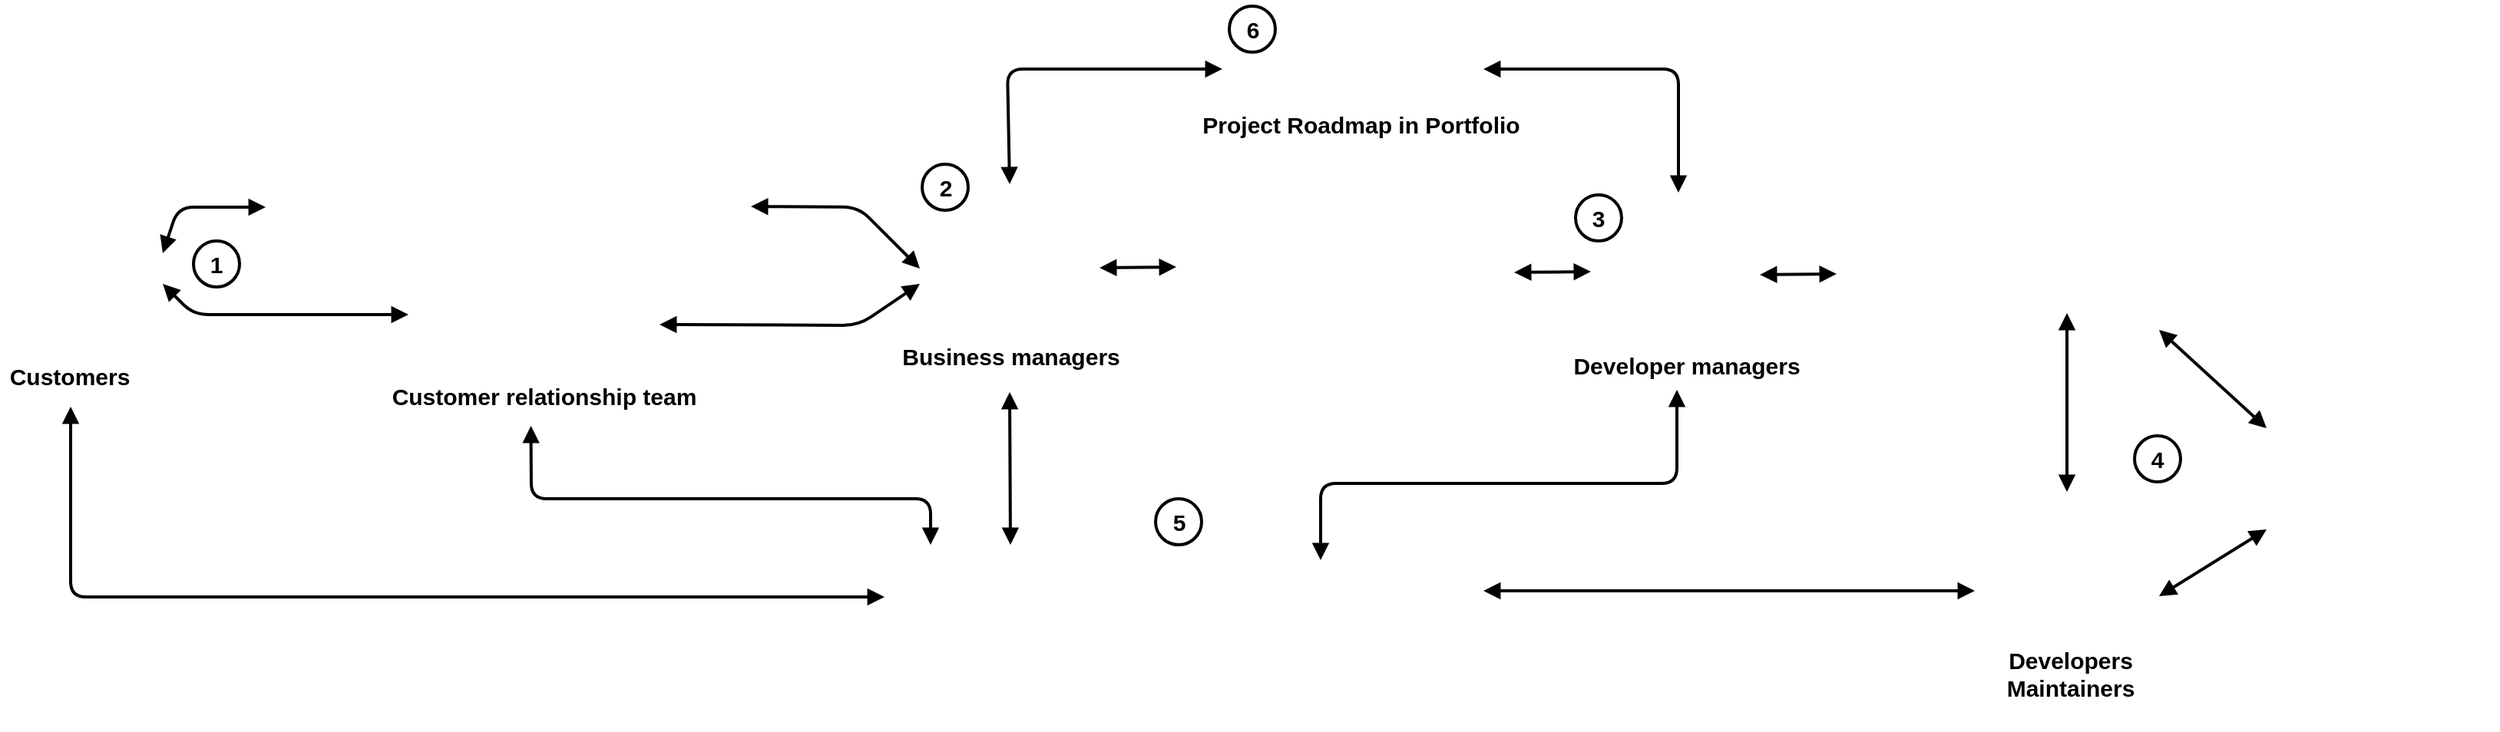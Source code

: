 <mxfile version="11.2.8" type="device" pages="1"><diagram id="eEf3KwOJ4LgGE2f5h_Y5" name="Page-1"><mxGraphModel dx="1596" dy="896" grid="1" gridSize="10" guides="1" tooltips="1" connect="1" arrows="1" fold="1" page="1" pageScale="1" pageWidth="850" pageHeight="1100" math="0" shadow="0"><root><mxCell id="0"/><mxCell id="1" parent="0"/><mxCell id="l-eGP7XbCTVID1U-I5d2-3" value="" style="shape=image;verticalLabelPosition=bottom;verticalAlign=top;imageAspect=0;image=https://www.atlassian.com/dam/jcr:5a7ca60f-cac3-4d01-95db-47caa5e58296/Jira%20Service%20Desk@2x-blue.png" vertex="1" parent="1"><mxGeometry x="233" y="195" width="279" height="30" as="geometry"/></mxCell><mxCell id="l-eGP7XbCTVID1U-I5d2-4" value="" style="endArrow=block;html=1;strokeColor=#000000;strokeWidth=2;endFill=1;startArrow=block;startFill=1;" edge="1" parent="1"><mxGeometry width="50" height="50" relative="1" as="geometry"><mxPoint x="140" y="240" as="sourcePoint"/><mxPoint x="207" y="210" as="targetPoint"/><Array as="points"><mxPoint x="150" y="210"/></Array></mxGeometry></mxCell><mxCell id="l-eGP7XbCTVID1U-I5d2-11" value="" style="shape=image;html=1;verticalAlign=top;verticalLabelPosition=bottom;labelBackgroundColor=#ffffff;imageAspect=0;aspect=fixed;image=https://cdn2.iconfinder.com/data/icons/essential-web-1-1/50/group-customers-team-contacts-family-128.png" vertex="1" parent="1"><mxGeometry x="37" y="210" width="84" height="84" as="geometry"/></mxCell><mxCell id="l-eGP7XbCTVID1U-I5d2-12" value="" style="shape=image;html=1;verticalAlign=top;verticalLabelPosition=bottom;labelBackgroundColor=#ffffff;imageAspect=0;aspect=fixed;image=https://cdn2.iconfinder.com/data/icons/essential-web-1-1/50/headset-customer-service-support-listen-128.png" vertex="1" parent="1"><mxGeometry x="352.5" y="252" width="70" height="70" as="geometry"/></mxCell><mxCell id="l-eGP7XbCTVID1U-I5d2-14" value="&lt;div style=&quot;font-size: 15px&quot; align=&quot;center&quot;&gt;&lt;b&gt;Customers&lt;/b&gt;&lt;/div&gt;" style="text;html=1;resizable=0;points=[];autosize=1;align=center;verticalAlign=top;spacingTop=-4;" vertex="1" parent="1"><mxGeometry x="34" y="309" width="90" height="20" as="geometry"/></mxCell><mxCell id="l-eGP7XbCTVID1U-I5d2-15" value="&lt;div style=&quot;font-size: 15px&quot; align=&quot;center&quot;&gt;&lt;b&gt;&lt;font style=&quot;font-size: 15px&quot;&gt;Customer relationship team&lt;/font&gt;&lt;/b&gt;&lt;/div&gt;&lt;div style=&quot;font-size: 15px&quot; align=&quot;center&quot;&gt;&lt;b&gt;&lt;font style=&quot;font-size: 15px&quot;&gt;&lt;br&gt;&lt;/font&gt;&lt;/b&gt;&lt;/div&gt;" style="text;html=1;resizable=0;points=[];autosize=1;align=center;verticalAlign=top;spacingTop=-4;strokeWidth=15;" vertex="1" parent="1"><mxGeometry x="282.5" y="322" width="210" height="30" as="geometry"/></mxCell><mxCell id="l-eGP7XbCTVID1U-I5d2-17" value="" style="shape=image;verticalLabelPosition=bottom;verticalAlign=top;imageAspect=0;image=https://www.cleito.com/images/jira_core_logo_new.png;strokeWidth=15;" vertex="1" parent="1"><mxGeometry x="810" y="212" width="341" height="80" as="geometry"/></mxCell><mxCell id="l-eGP7XbCTVID1U-I5d2-18" value="" style="endArrow=block;html=1;strokeColor=#000000;strokeWidth=2;endFill=1;startArrow=block;startFill=1;" edge="1" parent="1"><mxGeometry width="50" height="50" relative="1" as="geometry"><mxPoint x="523" y="209.5" as="sourcePoint"/><mxPoint x="633" y="250" as="targetPoint"/><Array as="points"><mxPoint x="593" y="210"/></Array></mxGeometry></mxCell><mxCell id="l-eGP7XbCTVID1U-I5d2-19" value="" style="endArrow=block;html=1;strokeColor=#000000;strokeWidth=2;endFill=1;startArrow=block;startFill=1;" edge="1" parent="1"><mxGeometry width="50" height="50" relative="1" as="geometry"><mxPoint x="463.5" y="286.5" as="sourcePoint"/><mxPoint x="633" y="260" as="targetPoint"/><Array as="points"><mxPoint x="593" y="287"/></Array></mxGeometry></mxCell><mxCell id="l-eGP7XbCTVID1U-I5d2-21" value="" style="shape=image;verticalLabelPosition=bottom;verticalAlign=top;imageAspect=0;image=https://wac-cdn.atlassian.com/dam/jcr:a22c9f02-b225-4e34-9f1d-e5ac0265e543/confluence_rgb_slate.png;strokeWidth=15;" vertex="1" parent="1"><mxGeometry x="616.5" y="440" width="370" height="47" as="geometry"/></mxCell><mxCell id="l-eGP7XbCTVID1U-I5d2-23" value="" style="shape=image;html=1;verticalAlign=top;verticalLabelPosition=bottom;labelBackgroundColor=#ffffff;imageAspect=0;aspect=fixed;image=https://cdn2.iconfinder.com/data/icons/essential-web-1-1/50/group-customers-team-contacts-family-128.png" vertex="1" parent="1"><mxGeometry x="649.5" y="210" width="84" height="84" as="geometry"/></mxCell><mxCell id="l-eGP7XbCTVID1U-I5d2-24" value="&lt;div style=&quot;font-size: 15px&quot;&gt;&lt;font style=&quot;font-size: 15px&quot;&gt;&lt;b&gt;Business managers&lt;/b&gt;&lt;/font&gt;&lt;/div&gt;" style="text;html=1;resizable=0;points=[];autosize=1;align=center;verticalAlign=top;spacingTop=-4;" vertex="1" parent="1"><mxGeometry x="616.5" y="296" width="150" height="20" as="geometry"/></mxCell><mxCell id="l-eGP7XbCTVID1U-I5d2-25" value="" style="endArrow=block;html=1;strokeColor=#000000;strokeWidth=2;endFill=1;startArrow=block;startFill=1;" edge="1" parent="1"><mxGeometry width="50" height="50" relative="1" as="geometry"><mxPoint x="750" y="249.5" as="sourcePoint"/><mxPoint x="800" y="249" as="targetPoint"/></mxGeometry></mxCell><mxCell id="l-eGP7XbCTVID1U-I5d2-26" value="" style="endArrow=block;html=1;strokeColor=#000000;strokeWidth=2;endFill=1;startArrow=block;startFill=1;" edge="1" parent="1"><mxGeometry width="50" height="50" relative="1" as="geometry"><mxPoint x="140" y="260" as="sourcePoint"/><mxPoint x="300" y="280" as="targetPoint"/><Array as="points"><mxPoint x="160" y="280"/></Array></mxGeometry></mxCell><mxCell id="l-eGP7XbCTVID1U-I5d2-27" value="" style="shape=image;verticalLabelPosition=bottom;verticalAlign=top;imageAspect=0;image=https://wac-cdn.atlassian.com/dam/jcr:9e1841b9-2557-4eb2-ab47-d92428580b02/Jira%20Software@2x-blue.png;strokeWidth=15;" vertex="1" parent="1"><mxGeometry x="1250" y="232" width="306" height="40" as="geometry"/></mxCell><mxCell id="l-eGP7XbCTVID1U-I5d2-28" value="" style="shape=image;html=1;verticalAlign=top;verticalLabelPosition=bottom;labelBackgroundColor=#ffffff;imageAspect=0;aspect=fixed;image=https://cdn2.iconfinder.com/data/icons/essential-web-1-1/50/group-customers-team-contacts-family-128.png" vertex="1" parent="1"><mxGeometry x="1085" y="212" width="84" height="84" as="geometry"/></mxCell><mxCell id="l-eGP7XbCTVID1U-I5d2-29" value="&lt;div style=&quot;font-size: 15px&quot;&gt;&lt;font style=&quot;font-size: 15px&quot;&gt;&lt;b&gt;Developer managers&lt;/b&gt;&lt;/font&gt;&lt;/div&gt;" style="text;html=1;resizable=0;points=[];autosize=1;align=center;verticalAlign=top;spacingTop=-4;" vertex="1" parent="1"><mxGeometry x="1052" y="302" width="160" height="20" as="geometry"/></mxCell><mxCell id="l-eGP7XbCTVID1U-I5d2-30" value="" style="endArrow=block;html=1;strokeColor=#000000;strokeWidth=2;endFill=1;startArrow=block;startFill=1;" edge="1" parent="1"><mxGeometry width="50" height="50" relative="1" as="geometry"><mxPoint x="1180" y="254" as="sourcePoint"/><mxPoint x="1230" y="253.5" as="targetPoint"/></mxGeometry></mxCell><mxCell id="l-eGP7XbCTVID1U-I5d2-31" value="" style="endArrow=block;html=1;strokeColor=#000000;strokeWidth=2;endFill=1;startArrow=block;startFill=1;" edge="1" parent="1"><mxGeometry width="50" height="50" relative="1" as="geometry"><mxPoint x="1020" y="252.5" as="sourcePoint"/><mxPoint x="1070" y="252" as="targetPoint"/></mxGeometry></mxCell><mxCell id="l-eGP7XbCTVID1U-I5d2-33" value="" style="endArrow=block;html=1;strokeColor=#000000;strokeWidth=2;endFill=1;startArrow=block;startFill=1;" edge="1" parent="1"><mxGeometry width="50" height="50" relative="1" as="geometry"><mxPoint x="610" y="464" as="sourcePoint"/><mxPoint x="80" y="340" as="targetPoint"/><Array as="points"><mxPoint x="80" y="464"/></Array></mxGeometry></mxCell><mxCell id="l-eGP7XbCTVID1U-I5d2-35" value="" style="endArrow=block;html=1;strokeColor=#000000;strokeWidth=2;endFill=1;exitX=0.463;exitY=1.017;exitDx=0;exitDy=0;exitPerimeter=0;startArrow=block;startFill=1;" edge="1" parent="1" source="l-eGP7XbCTVID1U-I5d2-15"><mxGeometry width="50" height="50" relative="1" as="geometry"><mxPoint x="380" y="360" as="sourcePoint"/><mxPoint x="640" y="430" as="targetPoint"/><Array as="points"><mxPoint x="380" y="400"/><mxPoint x="540" y="400"/><mxPoint x="640" y="400"/></Array></mxGeometry></mxCell><mxCell id="l-eGP7XbCTVID1U-I5d2-36" value="" style="endArrow=block;html=1;strokeColor=#000000;strokeWidth=2;endFill=1;startArrow=block;startFill=1;" edge="1" parent="1"><mxGeometry width="50" height="50" relative="1" as="geometry"><mxPoint x="691.5" y="330.5" as="sourcePoint"/><mxPoint x="692" y="430" as="targetPoint"/></mxGeometry></mxCell><mxCell id="l-eGP7XbCTVID1U-I5d2-37" value="" style="endArrow=block;html=1;strokeColor=#000000;strokeWidth=2;endFill=1;entryX=0.75;entryY=0;entryDx=0;entryDy=0;startArrow=block;startFill=1;" edge="1" parent="1" target="l-eGP7XbCTVID1U-I5d2-21"><mxGeometry width="50" height="50" relative="1" as="geometry"><mxPoint x="1126" y="329.0" as="sourcePoint"/><mxPoint x="1000" y="460" as="targetPoint"/><Array as="points"><mxPoint x="1126" y="390"/><mxPoint x="894" y="390"/></Array></mxGeometry></mxCell><mxCell id="l-eGP7XbCTVID1U-I5d2-38" value="" style="shape=image;html=1;verticalAlign=top;verticalLabelPosition=bottom;labelBackgroundColor=#ffffff;imageAspect=0;aspect=fixed;image=https://cdn2.iconfinder.com/data/icons/essential-web-1-1/50/group-customers-team-contacts-family-128.png" vertex="1" parent="1"><mxGeometry x="1340" y="410" width="84" height="84" as="geometry"/></mxCell><mxCell id="l-eGP7XbCTVID1U-I5d2-39" value="&lt;div style=&quot;font-size: 15px&quot; align=&quot;center&quot;&gt;&lt;font style=&quot;font-size: 15px&quot;&gt;&lt;b&gt;Developers &lt;br&gt;&lt;/b&gt;&lt;/font&gt;&lt;/div&gt;&lt;div style=&quot;font-size: 15px&quot; align=&quot;center&quot;&gt;&lt;font style=&quot;font-size: 15px&quot;&gt;&lt;b&gt;Maintainers&lt;/b&gt;&lt;/font&gt;&lt;/div&gt;&lt;div style=&quot;font-size: 15px&quot; align=&quot;center&quot;&gt;&lt;font style=&quot;font-size: 15px&quot;&gt;&lt;b&gt;&lt;br&gt;&lt;/b&gt;&lt;/font&gt;&lt;/div&gt;" style="text;html=1;resizable=0;points=[];autosize=1;align=center;verticalAlign=top;spacingTop=-4;" vertex="1" parent="1"><mxGeometry x="1332" y="494" width="100" height="50" as="geometry"/></mxCell><mxCell id="l-eGP7XbCTVID1U-I5d2-42" value="" style="endArrow=block;html=1;strokeColor=#000000;strokeWidth=2;endFill=1;startArrow=block;startFill=1;" edge="1" parent="1"><mxGeometry width="50" height="50" relative="1" as="geometry"><mxPoint x="1320" y="460" as="sourcePoint"/><mxPoint x="1000" y="460" as="targetPoint"/></mxGeometry></mxCell><mxCell id="l-eGP7XbCTVID1U-I5d2-43" value="" style="endArrow=block;html=1;strokeColor=#000000;strokeWidth=2;endFill=1;startArrow=block;startFill=1;" edge="1" parent="1"><mxGeometry width="50" height="50" relative="1" as="geometry"><mxPoint x="1380" y="395.5" as="sourcePoint"/><mxPoint x="1380" y="279" as="targetPoint"/></mxGeometry></mxCell><mxCell id="l-eGP7XbCTVID1U-I5d2-47" value="" style="shape=image;verticalLabelPosition=bottom;verticalAlign=top;imageAspect=0;image=https://about.gitlab.com/images/press/logo/png/gitlab-icon-rgb.png;strokeWidth=15;" vertex="1" parent="1"><mxGeometry x="1490" y="306" width="171" height="164" as="geometry"/></mxCell><mxCell id="l-eGP7XbCTVID1U-I5d2-58" value="" style="endArrow=block;html=1;strokeColor=#000000;strokeWidth=2;endFill=1;startArrow=block;startFill=1;" edge="1" parent="1"><mxGeometry width="50" height="50" relative="1" as="geometry"><mxPoint x="1440" y="463.5" as="sourcePoint"/><mxPoint x="1510" y="420" as="targetPoint"/></mxGeometry></mxCell><mxCell id="l-eGP7XbCTVID1U-I5d2-59" value="" style="endArrow=block;html=1;strokeColor=#000000;strokeWidth=2;endFill=1;startArrow=block;startFill=1;" edge="1" parent="1"><mxGeometry width="50" height="50" relative="1" as="geometry"><mxPoint x="1440" y="290" as="sourcePoint"/><mxPoint x="1510" y="354" as="targetPoint"/></mxGeometry></mxCell><mxCell id="l-eGP7XbCTVID1U-I5d2-97" value="" style="shape=image;html=1;verticalAlign=top;verticalLabelPosition=bottom;labelBackgroundColor=#ffffff;imageAspect=0;aspect=fixed;image=https://cdn0.iconfinder.com/data/icons/small-n-flat/24/678074-map-128.png;strokeWidth=15;" vertex="1" parent="1"><mxGeometry x="886" y="75" width="68" height="68" as="geometry"/></mxCell><mxCell id="l-eGP7XbCTVID1U-I5d2-98" value="&lt;font style=&quot;font-size: 15px&quot;&gt;&lt;b&gt;Project Roadmap in Portfolio&lt;br&gt;&lt;/b&gt;&lt;/font&gt;" style="text;html=1;resizable=0;points=[];autosize=1;align=center;verticalAlign=top;spacingTop=-4;" vertex="1" parent="1"><mxGeometry x="810" y="145" width="220" height="20" as="geometry"/></mxCell><mxCell id="l-eGP7XbCTVID1U-I5d2-99" value="" style="endArrow=block;html=1;strokeColor=#000000;strokeWidth=2;endFill=1;startArrow=block;startFill=1;" edge="1" parent="1"><mxGeometry width="50" height="50" relative="1" as="geometry"><mxPoint x="691.5" y="195.0" as="sourcePoint"/><mxPoint x="830" y="120" as="targetPoint"/><Array as="points"><mxPoint x="690" y="120"/></Array></mxGeometry></mxCell><mxCell id="l-eGP7XbCTVID1U-I5d2-100" value="" style="endArrow=block;html=1;strokeColor=#000000;strokeWidth=2;endFill=1;startArrow=block;startFill=1;" edge="1" parent="1"><mxGeometry width="50" height="50" relative="1" as="geometry"><mxPoint x="1127" y="200.5" as="sourcePoint"/><mxPoint x="1000" y="120" as="targetPoint"/><Array as="points"><mxPoint x="1127" y="120"/></Array></mxGeometry></mxCell><mxCell id="l-eGP7XbCTVID1U-I5d2-102" value="&lt;div style=&quot;font-size: 15px&quot;&gt;&lt;b&gt;&lt;font style=&quot;font-size: 15px&quot;&gt;1&lt;br&gt;&lt;/font&gt;&lt;/b&gt;&lt;/div&gt;" style="ellipse;whiteSpace=wrap;html=1;aspect=fixed;strokeWidth=2;" vertex="1" parent="1"><mxGeometry x="160" y="232" width="30" height="30" as="geometry"/></mxCell><mxCell id="l-eGP7XbCTVID1U-I5d2-103" value="&lt;div style=&quot;font-size: 15px&quot;&gt;&lt;font style=&quot;font-size: 15px&quot;&gt;&lt;b&gt;2&lt;/b&gt;&lt;/font&gt;&lt;/div&gt;" style="ellipse;whiteSpace=wrap;html=1;aspect=fixed;strokeWidth=2;" vertex="1" parent="1"><mxGeometry x="634.5" y="182" width="30" height="30" as="geometry"/></mxCell><mxCell id="l-eGP7XbCTVID1U-I5d2-106" value="&lt;font size=&quot;1&quot;&gt;&lt;b style=&quot;font-size: 15px&quot;&gt;3&lt;/b&gt;&lt;/font&gt;" style="ellipse;whiteSpace=wrap;html=1;aspect=fixed;strokeWidth=2;" vertex="1" parent="1"><mxGeometry x="1060" y="202" width="30" height="30" as="geometry"/></mxCell><mxCell id="l-eGP7XbCTVID1U-I5d2-107" value="&lt;font size=&quot;1&quot;&gt;&lt;b style=&quot;font-size: 15px&quot;&gt;4&lt;/b&gt;&lt;/font&gt;" style="ellipse;whiteSpace=wrap;html=1;aspect=fixed;strokeWidth=2;" vertex="1" parent="1"><mxGeometry x="1424" y="359" width="30" height="30" as="geometry"/></mxCell><mxCell id="l-eGP7XbCTVID1U-I5d2-110" value="&lt;div&gt;&lt;font size=&quot;1&quot;&gt;&lt;b style=&quot;font-size: 15px&quot;&gt;5&lt;/b&gt;&lt;/font&gt;&lt;/div&gt;" style="ellipse;whiteSpace=wrap;html=1;aspect=fixed;strokeWidth=2;" vertex="1" parent="1"><mxGeometry x="786.5" y="400" width="30" height="30" as="geometry"/></mxCell><mxCell id="l-eGP7XbCTVID1U-I5d2-111" value="&lt;font size=&quot;1&quot;&gt;&lt;b style=&quot;font-size: 15px&quot;&gt;6&lt;/b&gt;&lt;/font&gt;" style="ellipse;whiteSpace=wrap;html=1;aspect=fixed;strokeWidth=2;" vertex="1" parent="1"><mxGeometry x="834.5" y="79" width="30" height="30" as="geometry"/></mxCell></root></mxGraphModel></diagram></mxfile>